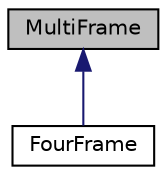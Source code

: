 digraph "MultiFrame"
{
  edge [fontname="Helvetica",fontsize="10",labelfontname="Helvetica",labelfontsize="10"];
  node [fontname="Helvetica",fontsize="10",shape=record];
  Node0 [label="MultiFrame",height=0.2,width=0.4,color="black", fillcolor="grey75", style="filled", fontcolor="black"];
  Node0 -> Node1 [dir="back",color="midnightblue",fontsize="10",style="solid",fontname="Helvetica"];
  Node1 [label="FourFrame",height=0.2,width=0.4,color="black", fillcolor="white", style="filled",URL="$class_four_frame.html",tooltip="Класс, представляющий собой четырехугольную рамку "];
}
